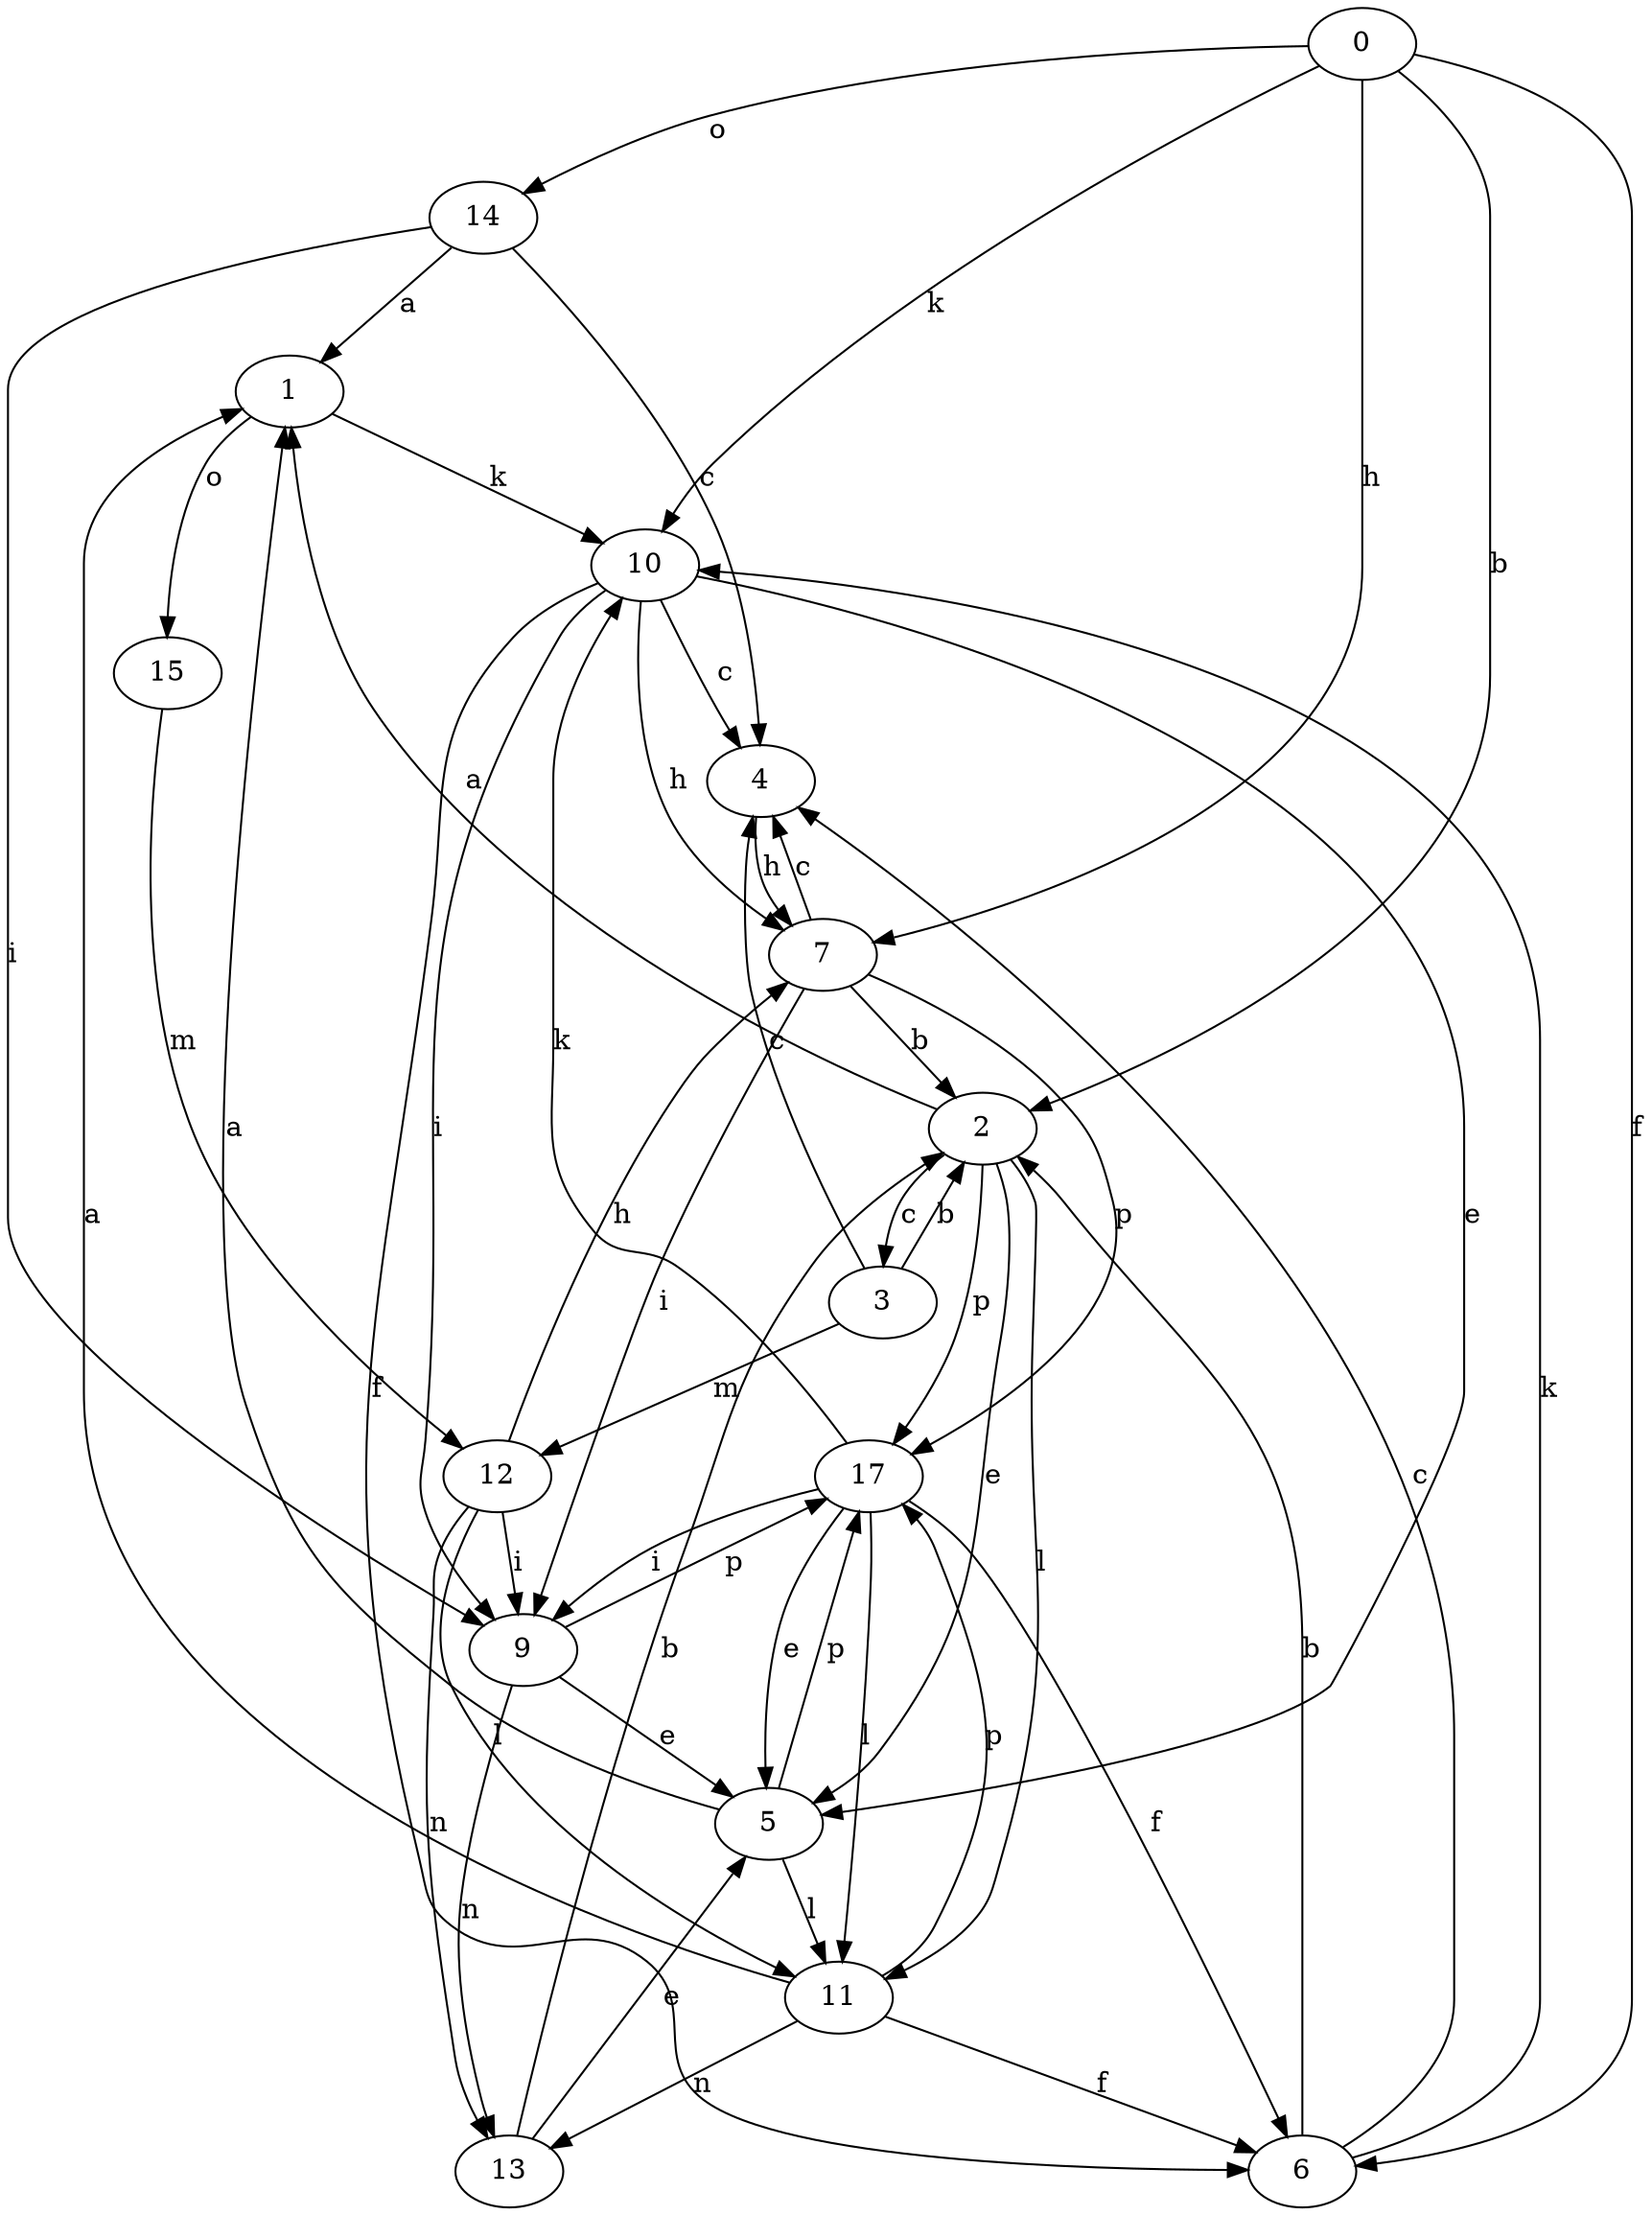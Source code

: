strict digraph  {
1;
2;
3;
4;
5;
6;
0;
7;
9;
10;
11;
12;
13;
14;
15;
17;
1 -> 10  [label=k];
1 -> 15  [label=o];
2 -> 1  [label=a];
2 -> 3  [label=c];
2 -> 5  [label=e];
2 -> 11  [label=l];
2 -> 17  [label=p];
3 -> 2  [label=b];
3 -> 4  [label=c];
3 -> 12  [label=m];
4 -> 7  [label=h];
5 -> 1  [label=a];
5 -> 11  [label=l];
5 -> 17  [label=p];
6 -> 2  [label=b];
6 -> 4  [label=c];
6 -> 10  [label=k];
0 -> 2  [label=b];
0 -> 6  [label=f];
0 -> 7  [label=h];
0 -> 10  [label=k];
0 -> 14  [label=o];
7 -> 2  [label=b];
7 -> 4  [label=c];
7 -> 9  [label=i];
7 -> 17  [label=p];
9 -> 5  [label=e];
9 -> 13  [label=n];
9 -> 17  [label=p];
10 -> 4  [label=c];
10 -> 5  [label=e];
10 -> 6  [label=f];
10 -> 7  [label=h];
10 -> 9  [label=i];
11 -> 1  [label=a];
11 -> 6  [label=f];
11 -> 13  [label=n];
11 -> 17  [label=p];
12 -> 7  [label=h];
12 -> 9  [label=i];
12 -> 11  [label=l];
12 -> 13  [label=n];
13 -> 2  [label=b];
13 -> 5  [label=e];
14 -> 1  [label=a];
14 -> 4  [label=c];
14 -> 9  [label=i];
15 -> 12  [label=m];
17 -> 5  [label=e];
17 -> 6  [label=f];
17 -> 9  [label=i];
17 -> 10  [label=k];
17 -> 11  [label=l];
}
